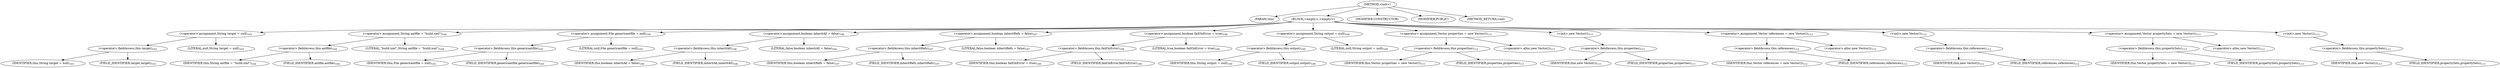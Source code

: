 digraph "&lt;init&gt;" {  
"819" [label = <(METHOD,&lt;init&gt;)> ]
"820" [label = <(PARAM,this)> ]
"821" [label = <(BLOCK,&lt;empty&gt;,&lt;empty&gt;)> ]
"822" [label = <(&lt;operator&gt;.assignment,String target = null)<SUB>103</SUB>> ]
"823" [label = <(&lt;operator&gt;.fieldAccess,this.target)<SUB>103</SUB>> ]
"824" [label = <(IDENTIFIER,this,String target = null)<SUB>103</SUB>> ]
"825" [label = <(FIELD_IDENTIFIER,target,target)<SUB>103</SUB>> ]
"826" [label = <(LITERAL,null,String target = null)<SUB>103</SUB>> ]
"827" [label = <(&lt;operator&gt;.assignment,String antfile = &quot;build.xml&quot;)<SUB>104</SUB>> ]
"828" [label = <(&lt;operator&gt;.fieldAccess,this.antfile)<SUB>104</SUB>> ]
"829" [label = <(IDENTIFIER,this,String antfile = &quot;build.xml&quot;)<SUB>104</SUB>> ]
"830" [label = <(FIELD_IDENTIFIER,antfile,antfile)<SUB>104</SUB>> ]
"831" [label = <(LITERAL,&quot;build.xml&quot;,String antfile = &quot;build.xml&quot;)<SUB>104</SUB>> ]
"832" [label = <(&lt;operator&gt;.assignment,File genericantfile = null)<SUB>105</SUB>> ]
"833" [label = <(&lt;operator&gt;.fieldAccess,this.genericantfile)<SUB>105</SUB>> ]
"834" [label = <(IDENTIFIER,this,File genericantfile = null)<SUB>105</SUB>> ]
"835" [label = <(FIELD_IDENTIFIER,genericantfile,genericantfile)<SUB>105</SUB>> ]
"836" [label = <(LITERAL,null,File genericantfile = null)<SUB>105</SUB>> ]
"837" [label = <(&lt;operator&gt;.assignment,boolean inheritAll = false)<SUB>106</SUB>> ]
"838" [label = <(&lt;operator&gt;.fieldAccess,this.inheritAll)<SUB>106</SUB>> ]
"839" [label = <(IDENTIFIER,this,boolean inheritAll = false)<SUB>106</SUB>> ]
"840" [label = <(FIELD_IDENTIFIER,inheritAll,inheritAll)<SUB>106</SUB>> ]
"841" [label = <(LITERAL,false,boolean inheritAll = false)<SUB>106</SUB>> ]
"842" [label = <(&lt;operator&gt;.assignment,boolean inheritRefs = false)<SUB>107</SUB>> ]
"843" [label = <(&lt;operator&gt;.fieldAccess,this.inheritRefs)<SUB>107</SUB>> ]
"844" [label = <(IDENTIFIER,this,boolean inheritRefs = false)<SUB>107</SUB>> ]
"845" [label = <(FIELD_IDENTIFIER,inheritRefs,inheritRefs)<SUB>107</SUB>> ]
"846" [label = <(LITERAL,false,boolean inheritRefs = false)<SUB>107</SUB>> ]
"847" [label = <(&lt;operator&gt;.assignment,boolean failOnError = true)<SUB>108</SUB>> ]
"848" [label = <(&lt;operator&gt;.fieldAccess,this.failOnError)<SUB>108</SUB>> ]
"849" [label = <(IDENTIFIER,this,boolean failOnError = true)<SUB>108</SUB>> ]
"850" [label = <(FIELD_IDENTIFIER,failOnError,failOnError)<SUB>108</SUB>> ]
"851" [label = <(LITERAL,true,boolean failOnError = true)<SUB>108</SUB>> ]
"852" [label = <(&lt;operator&gt;.assignment,String output = null)<SUB>109</SUB>> ]
"853" [label = <(&lt;operator&gt;.fieldAccess,this.output)<SUB>109</SUB>> ]
"854" [label = <(IDENTIFIER,this,String output = null)<SUB>109</SUB>> ]
"855" [label = <(FIELD_IDENTIFIER,output,output)<SUB>109</SUB>> ]
"856" [label = <(LITERAL,null,String output = null)<SUB>109</SUB>> ]
"857" [label = <(&lt;operator&gt;.assignment,Vector properties = new Vector())<SUB>111</SUB>> ]
"858" [label = <(&lt;operator&gt;.fieldAccess,this.properties)<SUB>111</SUB>> ]
"859" [label = <(IDENTIFIER,this,Vector properties = new Vector())<SUB>111</SUB>> ]
"860" [label = <(FIELD_IDENTIFIER,properties,properties)<SUB>111</SUB>> ]
"861" [label = <(&lt;operator&gt;.alloc,new Vector())<SUB>111</SUB>> ]
"862" [label = <(&lt;init&gt;,new Vector())<SUB>111</SUB>> ]
"863" [label = <(&lt;operator&gt;.fieldAccess,this.properties)<SUB>111</SUB>> ]
"864" [label = <(IDENTIFIER,this,new Vector())<SUB>111</SUB>> ]
"865" [label = <(FIELD_IDENTIFIER,properties,properties)<SUB>111</SUB>> ]
"866" [label = <(&lt;operator&gt;.assignment,Vector references = new Vector())<SUB>112</SUB>> ]
"867" [label = <(&lt;operator&gt;.fieldAccess,this.references)<SUB>112</SUB>> ]
"868" [label = <(IDENTIFIER,this,Vector references = new Vector())<SUB>112</SUB>> ]
"869" [label = <(FIELD_IDENTIFIER,references,references)<SUB>112</SUB>> ]
"870" [label = <(&lt;operator&gt;.alloc,new Vector())<SUB>112</SUB>> ]
"871" [label = <(&lt;init&gt;,new Vector())<SUB>112</SUB>> ]
"872" [label = <(&lt;operator&gt;.fieldAccess,this.references)<SUB>112</SUB>> ]
"873" [label = <(IDENTIFIER,this,new Vector())<SUB>112</SUB>> ]
"874" [label = <(FIELD_IDENTIFIER,references,references)<SUB>112</SUB>> ]
"875" [label = <(&lt;operator&gt;.assignment,Vector propertySets = new Vector())<SUB>113</SUB>> ]
"876" [label = <(&lt;operator&gt;.fieldAccess,this.propertySets)<SUB>113</SUB>> ]
"877" [label = <(IDENTIFIER,this,Vector propertySets = new Vector())<SUB>113</SUB>> ]
"878" [label = <(FIELD_IDENTIFIER,propertySets,propertySets)<SUB>113</SUB>> ]
"879" [label = <(&lt;operator&gt;.alloc,new Vector())<SUB>113</SUB>> ]
"880" [label = <(&lt;init&gt;,new Vector())<SUB>113</SUB>> ]
"881" [label = <(&lt;operator&gt;.fieldAccess,this.propertySets)<SUB>113</SUB>> ]
"882" [label = <(IDENTIFIER,this,new Vector())<SUB>113</SUB>> ]
"883" [label = <(FIELD_IDENTIFIER,propertySets,propertySets)<SUB>113</SUB>> ]
"884" [label = <(MODIFIER,CONSTRUCTOR)> ]
"885" [label = <(MODIFIER,PUBLIC)> ]
"886" [label = <(METHOD_RETURN,void)> ]
  "819" -> "820" 
  "819" -> "821" 
  "819" -> "884" 
  "819" -> "885" 
  "819" -> "886" 
  "821" -> "822" 
  "821" -> "827" 
  "821" -> "832" 
  "821" -> "837" 
  "821" -> "842" 
  "821" -> "847" 
  "821" -> "852" 
  "821" -> "857" 
  "821" -> "862" 
  "821" -> "866" 
  "821" -> "871" 
  "821" -> "875" 
  "821" -> "880" 
  "822" -> "823" 
  "822" -> "826" 
  "823" -> "824" 
  "823" -> "825" 
  "827" -> "828" 
  "827" -> "831" 
  "828" -> "829" 
  "828" -> "830" 
  "832" -> "833" 
  "832" -> "836" 
  "833" -> "834" 
  "833" -> "835" 
  "837" -> "838" 
  "837" -> "841" 
  "838" -> "839" 
  "838" -> "840" 
  "842" -> "843" 
  "842" -> "846" 
  "843" -> "844" 
  "843" -> "845" 
  "847" -> "848" 
  "847" -> "851" 
  "848" -> "849" 
  "848" -> "850" 
  "852" -> "853" 
  "852" -> "856" 
  "853" -> "854" 
  "853" -> "855" 
  "857" -> "858" 
  "857" -> "861" 
  "858" -> "859" 
  "858" -> "860" 
  "862" -> "863" 
  "863" -> "864" 
  "863" -> "865" 
  "866" -> "867" 
  "866" -> "870" 
  "867" -> "868" 
  "867" -> "869" 
  "871" -> "872" 
  "872" -> "873" 
  "872" -> "874" 
  "875" -> "876" 
  "875" -> "879" 
  "876" -> "877" 
  "876" -> "878" 
  "880" -> "881" 
  "881" -> "882" 
  "881" -> "883" 
}
